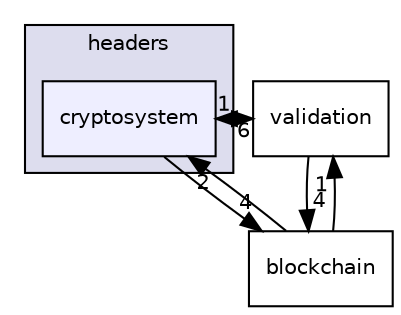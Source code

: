 digraph "/home/runner/work/PEPITAS-Cryptocurrency/PEPITAS-Cryptocurrency/headers/cryptosystem" {
  compound=true
  node [ fontsize="10", fontname="Helvetica"];
  edge [ labelfontsize="10", labelfontname="Helvetica"];
  subgraph clusterdir_7f57b1e41c5acd0e859ae5f3a2b075a9 {
    graph [ bgcolor="#ddddee", pencolor="black", label="headers" fontname="Helvetica", fontsize="10", URL="dir_7f57b1e41c5acd0e859ae5f3a2b075a9.html"]
  dir_f4c924d95c8a1002b14665e0a9da530d [shape=box, label="cryptosystem", style="filled", fillcolor="#eeeeff", pencolor="black", URL="dir_f4c924d95c8a1002b14665e0a9da530d.html"];
  }
  dir_1abae5ba6b7c6bf935bd52333e3d90cb [shape=box label="validation" URL="dir_1abae5ba6b7c6bf935bd52333e3d90cb.html"];
  dir_970168e4fc598f7815ebfaae486ffad9 [shape=box label="blockchain" URL="dir_970168e4fc598f7815ebfaae486ffad9.html"];
  dir_1abae5ba6b7c6bf935bd52333e3d90cb->dir_970168e4fc598f7815ebfaae486ffad9 [headlabel="4", labeldistance=1.5 headhref="dir_000006_000001.html"];
  dir_1abae5ba6b7c6bf935bd52333e3d90cb->dir_f4c924d95c8a1002b14665e0a9da530d [headlabel="6", labeldistance=1.5 headhref="dir_000006_000003.html"];
  dir_970168e4fc598f7815ebfaae486ffad9->dir_1abae5ba6b7c6bf935bd52333e3d90cb [headlabel="1", labeldistance=1.5 headhref="dir_000001_000006.html"];
  dir_970168e4fc598f7815ebfaae486ffad9->dir_f4c924d95c8a1002b14665e0a9da530d [headlabel="2", labeldistance=1.5 headhref="dir_000001_000003.html"];
  dir_f4c924d95c8a1002b14665e0a9da530d->dir_1abae5ba6b7c6bf935bd52333e3d90cb [headlabel="1", labeldistance=1.5 headhref="dir_000003_000006.html"];
  dir_f4c924d95c8a1002b14665e0a9da530d->dir_970168e4fc598f7815ebfaae486ffad9 [headlabel="4", labeldistance=1.5 headhref="dir_000003_000001.html"];
}
